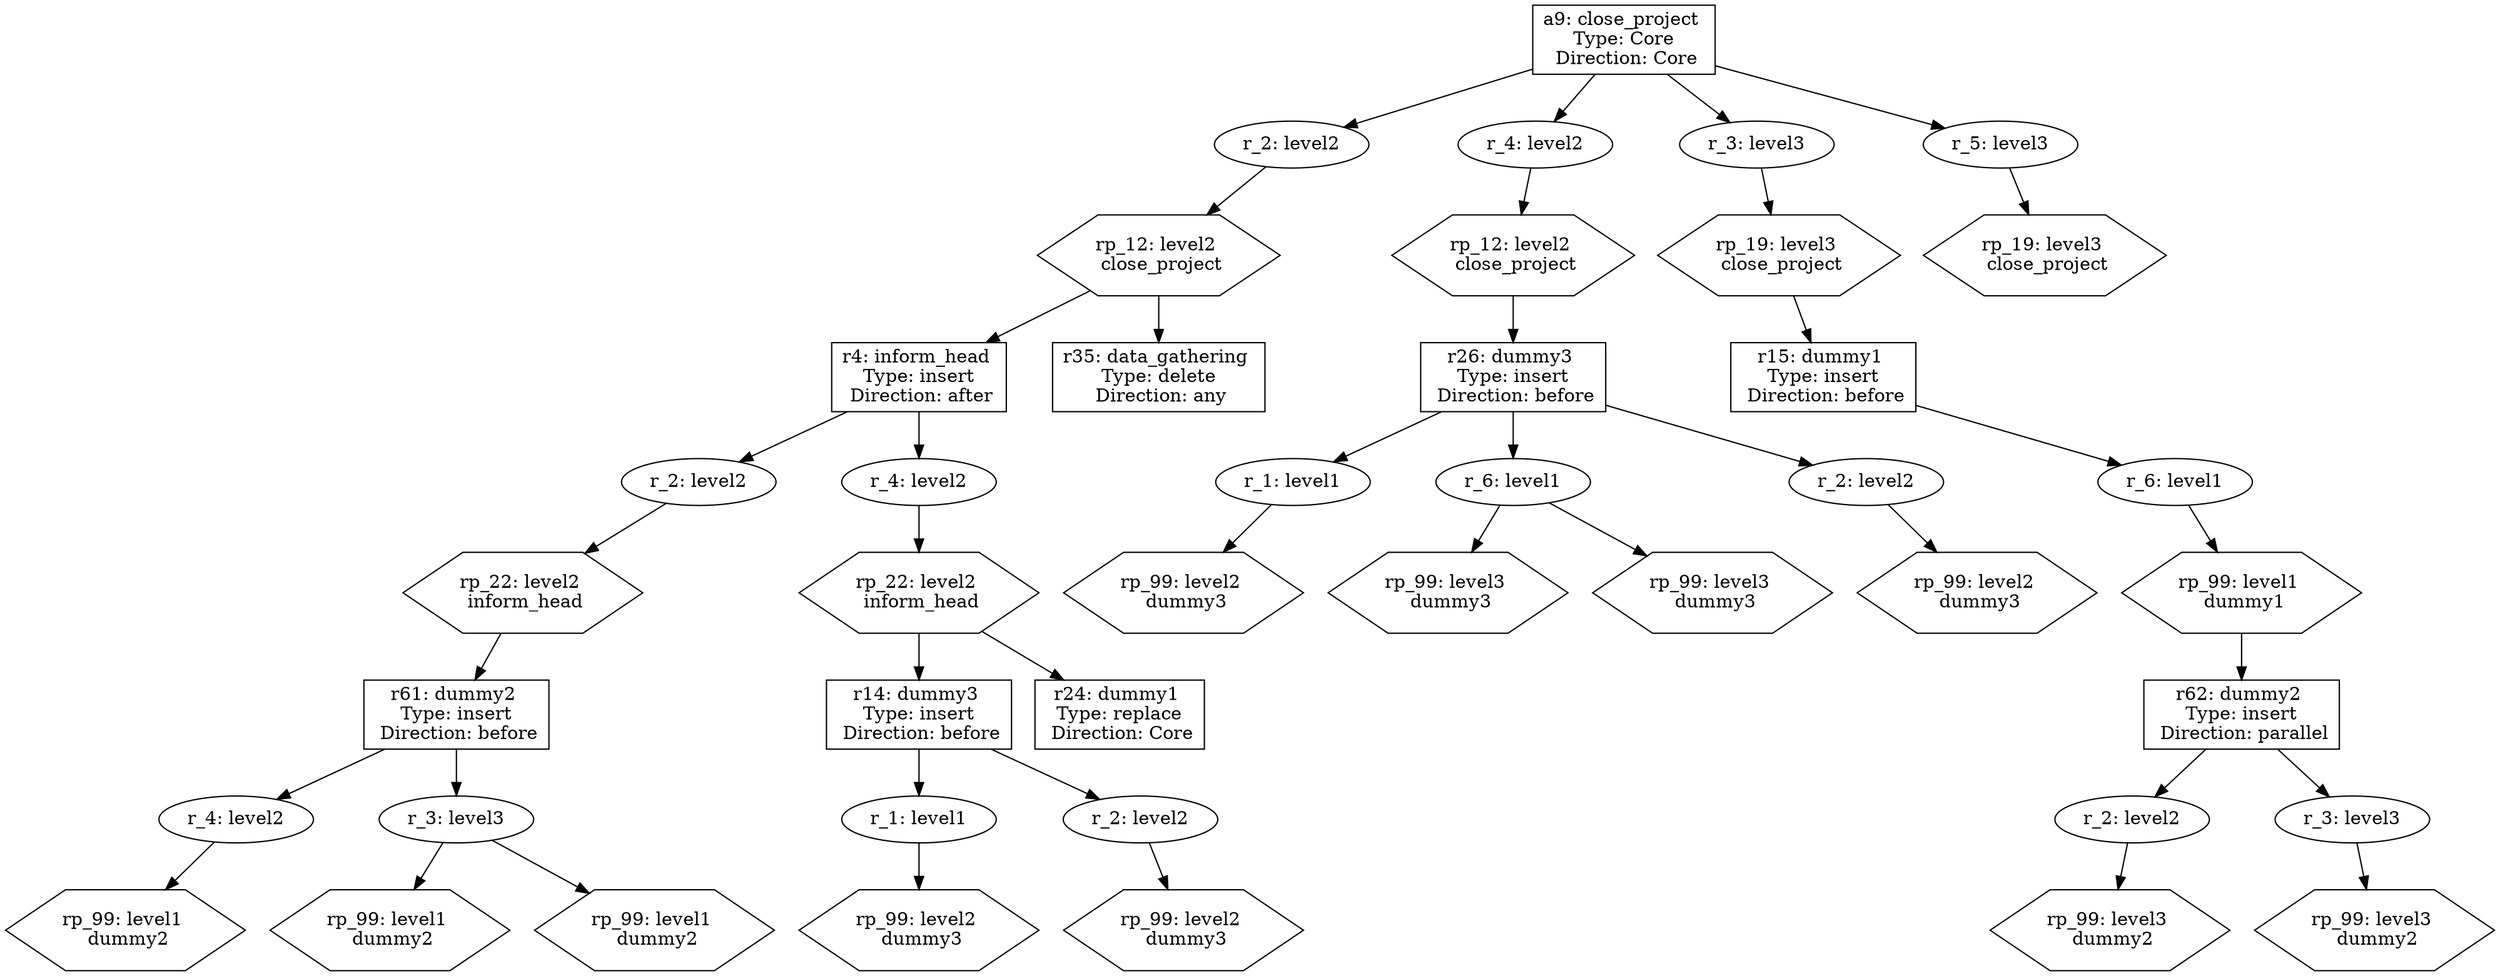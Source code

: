 digraph CallTree {
	"e8c9a686-c128-11ee-ba9d-ac1a3ddd05c7" [label = "a9: close_project 
 Type: Core 
 Direction: Core" shape=rectangle]	; 
	"e8c9b2de-c128-11ee-ba9d-ac1a3ddd05c7" [label = "r_2: level2"]	; 
	"e8c9a686-c128-11ee-ba9d-ac1a3ddd05c7" -> "e8c9b2de-c128-11ee-ba9d-ac1a3ddd05c7"	 ;
	"e8c9b4fa-c128-11ee-ba9d-ac1a3ddd05c7" [label = "rp_12: level2 
 close_project" shape=polygon sides=6]	; 
	"e8c9b2de-c128-11ee-ba9d-ac1a3ddd05c7" -> "e8c9b4fa-c128-11ee-ba9d-ac1a3ddd05c7"	 ;
	"e8c9b644-c128-11ee-ba9d-ac1a3ddd05c7" [label = "r4: inform_head 
 Type: insert 
 Direction: after" shape=rectangle]	; 
	"e8c9b4fa-c128-11ee-ba9d-ac1a3ddd05c7" -> "e8c9b644-c128-11ee-ba9d-ac1a3ddd05c7"	 ;
	"e8c9ba22-c128-11ee-ba9d-ac1a3ddd05c7" [label = "r_2: level2"]	; 
	"e8c9b644-c128-11ee-ba9d-ac1a3ddd05c7" -> "e8c9ba22-c128-11ee-ba9d-ac1a3ddd05c7"	 ;
	"e8c9bbe4-c128-11ee-ba9d-ac1a3ddd05c7" [label = "rp_22: level2 
 inform_head" shape=polygon sides=6]	; 
	"e8c9ba22-c128-11ee-ba9d-ac1a3ddd05c7" -> "e8c9bbe4-c128-11ee-ba9d-ac1a3ddd05c7"	 ;
	"e8c9bd06-c128-11ee-ba9d-ac1a3ddd05c7" [label = "r61: dummy2 
 Type: insert 
 Direction: before" shape=rectangle]	; 
	"e8c9bbe4-c128-11ee-ba9d-ac1a3ddd05c7" -> "e8c9bd06-c128-11ee-ba9d-ac1a3ddd05c7"	 ;
	"e8c9bf68-c128-11ee-ba9d-ac1a3ddd05c7" [label = "r_4: level2"]	; 
	"e8c9bd06-c128-11ee-ba9d-ac1a3ddd05c7" -> "e8c9bf68-c128-11ee-ba9d-ac1a3ddd05c7"	 ;
	"e8c9c102-c128-11ee-ba9d-ac1a3ddd05c7" [label = "rp_99: level1 
 dummy2" shape=polygon sides=6]	; 
	"e8c9bf68-c128-11ee-ba9d-ac1a3ddd05c7" -> "e8c9c102-c128-11ee-ba9d-ac1a3ddd05c7"	 ;
	"e8c9c224-c128-11ee-ba9d-ac1a3ddd05c7" [label = "r_3: level3"]	; 
	"e8c9bd06-c128-11ee-ba9d-ac1a3ddd05c7" -> "e8c9c224-c128-11ee-ba9d-ac1a3ddd05c7"	 ;
	"e8c9c3aa-c128-11ee-ba9d-ac1a3ddd05c7" [label = "rp_99: level1 
 dummy2" shape=polygon sides=6]	; 
	"e8c9c224-c128-11ee-ba9d-ac1a3ddd05c7" -> "e8c9c3aa-c128-11ee-ba9d-ac1a3ddd05c7"	 ;
	"e8c9c4ae-c128-11ee-ba9d-ac1a3ddd05c7" [label = "rp_99: level1 
 dummy2" shape=polygon sides=6]	; 
	"e8c9c224-c128-11ee-ba9d-ac1a3ddd05c7" -> "e8c9c4ae-c128-11ee-ba9d-ac1a3ddd05c7"	 ;
	"e8c9c5c6-c128-11ee-ba9d-ac1a3ddd05c7" [label = "r_4: level2"]	; 
	"e8c9b644-c128-11ee-ba9d-ac1a3ddd05c7" -> "e8c9c5c6-c128-11ee-ba9d-ac1a3ddd05c7"	 ;
	"e8c9c74c-c128-11ee-ba9d-ac1a3ddd05c7" [label = "rp_22: level2 
 inform_head" shape=polygon sides=6]	; 
	"e8c9c5c6-c128-11ee-ba9d-ac1a3ddd05c7" -> "e8c9c74c-c128-11ee-ba9d-ac1a3ddd05c7"	 ;
	"e8c9c8aa-c128-11ee-ba9d-ac1a3ddd05c7" [label = "r14: dummy3 
 Type: insert 
 Direction: before" shape=rectangle]	; 
	"e8c9c74c-c128-11ee-ba9d-ac1a3ddd05c7" -> "e8c9c8aa-c128-11ee-ba9d-ac1a3ddd05c7"	 ;
	"e8c9cada-c128-11ee-ba9d-ac1a3ddd05c7" [label = "r_1: level1"]	; 
	"e8c9c8aa-c128-11ee-ba9d-ac1a3ddd05c7" -> "e8c9cada-c128-11ee-ba9d-ac1a3ddd05c7"	 ;
	"e8c9cc6a-c128-11ee-ba9d-ac1a3ddd05c7" [label = "rp_99: level2 
 dummy3" shape=polygon sides=6]	; 
	"e8c9cada-c128-11ee-ba9d-ac1a3ddd05c7" -> "e8c9cc6a-c128-11ee-ba9d-ac1a3ddd05c7"	 ;
	"e8c9cd78-c128-11ee-ba9d-ac1a3ddd05c7" [label = "r_2: level2"]	; 
	"e8c9c8aa-c128-11ee-ba9d-ac1a3ddd05c7" -> "e8c9cd78-c128-11ee-ba9d-ac1a3ddd05c7"	 ;
	"e8c9cefe-c128-11ee-ba9d-ac1a3ddd05c7" [label = "rp_99: level2 
 dummy3" shape=polygon sides=6]	; 
	"e8c9cd78-c128-11ee-ba9d-ac1a3ddd05c7" -> "e8c9cefe-c128-11ee-ba9d-ac1a3ddd05c7"	 ;
	"e8c9d00c-c128-11ee-ba9d-ac1a3ddd05c7" [label = "r24: dummy1 
 Type: replace 
 Direction: Core" shape=rectangle]	; 
	"e8c9c74c-c128-11ee-ba9d-ac1a3ddd05c7" -> "e8c9d00c-c128-11ee-ba9d-ac1a3ddd05c7"	 ;
	"e8c9d28c-c128-11ee-ba9d-ac1a3ddd05c7" [label = "r35: data_gathering 
 Type: delete 
 Direction: any" shape=rectangle]	; 
	"e8c9b4fa-c128-11ee-ba9d-ac1a3ddd05c7" -> "e8c9d28c-c128-11ee-ba9d-ac1a3ddd05c7"	 ;
	"e8c9d480-c128-11ee-ba9d-ac1a3ddd05c7" [label = "r_4: level2"]	; 
	"e8c9a686-c128-11ee-ba9d-ac1a3ddd05c7" -> "e8c9d480-c128-11ee-ba9d-ac1a3ddd05c7"	 ;
	"e8c9d62e-c128-11ee-ba9d-ac1a3ddd05c7" [label = "rp_12: level2 
 close_project" shape=polygon sides=6]	; 
	"e8c9d480-c128-11ee-ba9d-ac1a3ddd05c7" -> "e8c9d62e-c128-11ee-ba9d-ac1a3ddd05c7"	 ;
	"e8c9d746-c128-11ee-ba9d-ac1a3ddd05c7" [label = "r26: dummy3 
 Type: insert 
 Direction: before" shape=rectangle]	; 
	"e8c9d62e-c128-11ee-ba9d-ac1a3ddd05c7" -> "e8c9d746-c128-11ee-ba9d-ac1a3ddd05c7"	 ;
	"e8c9d9b2-c128-11ee-ba9d-ac1a3ddd05c7" [label = "r_1: level1"]	; 
	"e8c9d746-c128-11ee-ba9d-ac1a3ddd05c7" -> "e8c9d9b2-c128-11ee-ba9d-ac1a3ddd05c7"	 ;
	"e8c9db4c-c128-11ee-ba9d-ac1a3ddd05c7" [label = "rp_99: level2 
 dummy3" shape=polygon sides=6]	; 
	"e8c9d9b2-c128-11ee-ba9d-ac1a3ddd05c7" -> "e8c9db4c-c128-11ee-ba9d-ac1a3ddd05c7"	 ;
	"e8c9dc64-c128-11ee-ba9d-ac1a3ddd05c7" [label = "r_6: level1"]	; 
	"e8c9d746-c128-11ee-ba9d-ac1a3ddd05c7" -> "e8c9dc64-c128-11ee-ba9d-ac1a3ddd05c7"	 ;
	"e8c9ddfe-c128-11ee-ba9d-ac1a3ddd05c7" [label = "rp_99: level3 
 dummy3" shape=polygon sides=6]	; 
	"e8c9dc64-c128-11ee-ba9d-ac1a3ddd05c7" -> "e8c9ddfe-c128-11ee-ba9d-ac1a3ddd05c7"	 ;
	"e8c9df0c-c128-11ee-ba9d-ac1a3ddd05c7" [label = "rp_99: level3 
 dummy3" shape=polygon sides=6]	; 
	"e8c9dc64-c128-11ee-ba9d-ac1a3ddd05c7" -> "e8c9df0c-c128-11ee-ba9d-ac1a3ddd05c7"	 ;
	"e8c9e010-c128-11ee-ba9d-ac1a3ddd05c7" [label = "r_2: level2"]	; 
	"e8c9d746-c128-11ee-ba9d-ac1a3ddd05c7" -> "e8c9e010-c128-11ee-ba9d-ac1a3ddd05c7"	 ;
	"e8c9e18c-c128-11ee-ba9d-ac1a3ddd05c7" [label = "rp_99: level2 
 dummy3" shape=polygon sides=6]	; 
	"e8c9e010-c128-11ee-ba9d-ac1a3ddd05c7" -> "e8c9e18c-c128-11ee-ba9d-ac1a3ddd05c7"	 ;
	"e8c9e2ae-c128-11ee-ba9d-ac1a3ddd05c7" [label = "r_3: level3"]	; 
	"e8c9a686-c128-11ee-ba9d-ac1a3ddd05c7" -> "e8c9e2ae-c128-11ee-ba9d-ac1a3ddd05c7"	 ;
	"e8c9e43e-c128-11ee-ba9d-ac1a3ddd05c7" [label = "rp_19: level3 
 close_project" shape=polygon sides=6]	; 
	"e8c9e2ae-c128-11ee-ba9d-ac1a3ddd05c7" -> "e8c9e43e-c128-11ee-ba9d-ac1a3ddd05c7"	 ;
	"e8c9e542-c128-11ee-ba9d-ac1a3ddd05c7" [label = "r15: dummy1 
 Type: insert 
 Direction: before" shape=rectangle]	; 
	"e8c9e43e-c128-11ee-ba9d-ac1a3ddd05c7" -> "e8c9e542-c128-11ee-ba9d-ac1a3ddd05c7"	 ;
	"e8c9e7fe-c128-11ee-ba9d-ac1a3ddd05c7" [label = "r_6: level1"]	; 
	"e8c9e542-c128-11ee-ba9d-ac1a3ddd05c7" -> "e8c9e7fe-c128-11ee-ba9d-ac1a3ddd05c7"	 ;
	"e8c9e984-c128-11ee-ba9d-ac1a3ddd05c7" [label = "rp_99: level1 
 dummy1" shape=polygon sides=6]	; 
	"e8c9e7fe-c128-11ee-ba9d-ac1a3ddd05c7" -> "e8c9e984-c128-11ee-ba9d-ac1a3ddd05c7"	 ;
	"e8c9ea92-c128-11ee-ba9d-ac1a3ddd05c7" [label = "r62: dummy2 
 Type: insert 
 Direction: parallel" shape=rectangle]	; 
	"e8c9e984-c128-11ee-ba9d-ac1a3ddd05c7" -> "e8c9ea92-c128-11ee-ba9d-ac1a3ddd05c7"	 ;
	"e8c9ecc2-c128-11ee-ba9d-ac1a3ddd05c7" [label = "r_2: level2"]	; 
	"e8c9ea92-c128-11ee-ba9d-ac1a3ddd05c7" -> "e8c9ecc2-c128-11ee-ba9d-ac1a3ddd05c7"	 ;
	"e8c9ee52-c128-11ee-ba9d-ac1a3ddd05c7" [label = "rp_99: level3 
 dummy2" shape=polygon sides=6]	; 
	"e8c9ecc2-c128-11ee-ba9d-ac1a3ddd05c7" -> "e8c9ee52-c128-11ee-ba9d-ac1a3ddd05c7"	 ;
	"e8c9ef9c-c128-11ee-ba9d-ac1a3ddd05c7" [label = "r_3: level3"]	; 
	"e8c9ea92-c128-11ee-ba9d-ac1a3ddd05c7" -> "e8c9ef9c-c128-11ee-ba9d-ac1a3ddd05c7"	 ;
	"e8c9f122-c128-11ee-ba9d-ac1a3ddd05c7" [label = "rp_99: level3 
 dummy2" shape=polygon sides=6]	; 
	"e8c9ef9c-c128-11ee-ba9d-ac1a3ddd05c7" -> "e8c9f122-c128-11ee-ba9d-ac1a3ddd05c7"	 ;
	"e8c9f24e-c128-11ee-ba9d-ac1a3ddd05c7" [label = "r_5: level3"]	; 
	"e8c9a686-c128-11ee-ba9d-ac1a3ddd05c7" -> "e8c9f24e-c128-11ee-ba9d-ac1a3ddd05c7"	 ;
	"e8c9f3de-c128-11ee-ba9d-ac1a3ddd05c7" [label = "rp_19: level3 
 close_project" shape=polygon sides=6]	; 
	"e8c9f24e-c128-11ee-ba9d-ac1a3ddd05c7" -> "e8c9f3de-c128-11ee-ba9d-ac1a3ddd05c7"	 ;
}
